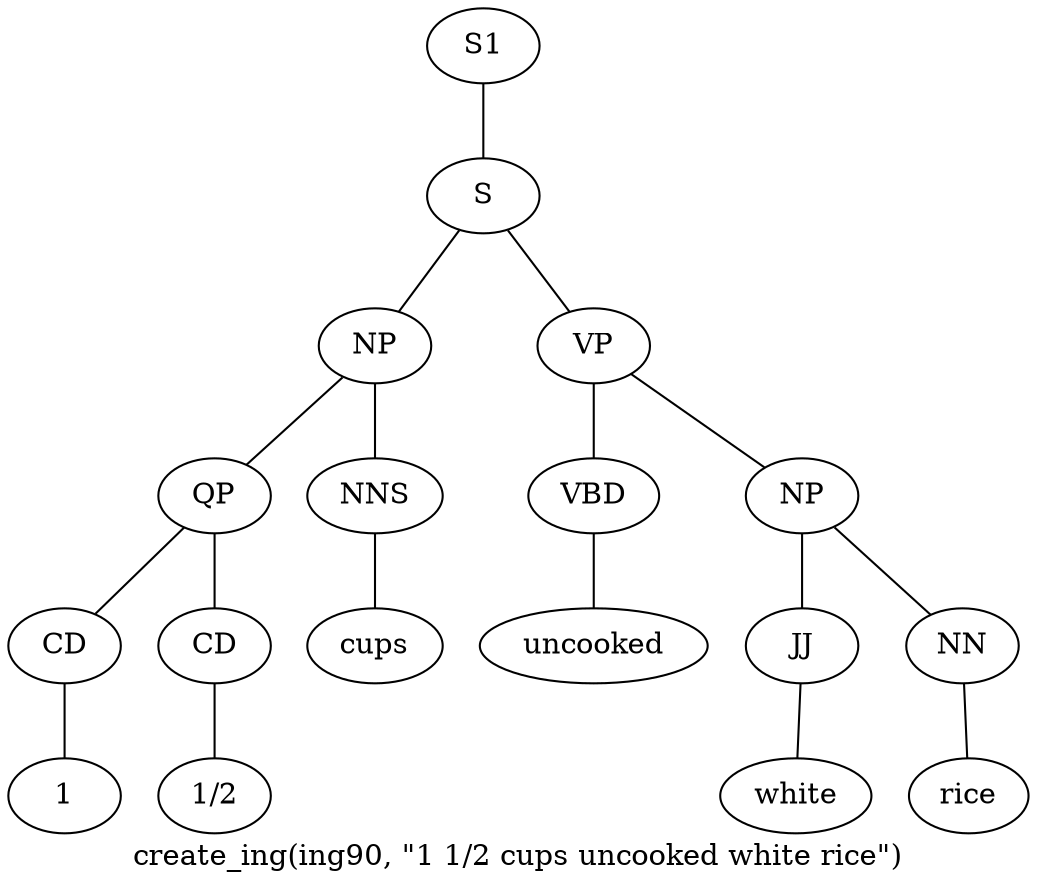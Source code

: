 graph SyntaxGraph {
	label = "create_ing(ing90, \"1 1/2 cups uncooked white rice\")";
	Node0 [label="S1"];
	Node1 [label="S"];
	Node2 [label="NP"];
	Node3 [label="QP"];
	Node4 [label="CD"];
	Node5 [label="1"];
	Node6 [label="CD"];
	Node7 [label="1/2"];
	Node8 [label="NNS"];
	Node9 [label="cups"];
	Node10 [label="VP"];
	Node11 [label="VBD"];
	Node12 [label="uncooked"];
	Node13 [label="NP"];
	Node14 [label="JJ"];
	Node15 [label="white"];
	Node16 [label="NN"];
	Node17 [label="rice"];

	Node0 -- Node1;
	Node1 -- Node2;
	Node1 -- Node10;
	Node2 -- Node3;
	Node2 -- Node8;
	Node3 -- Node4;
	Node3 -- Node6;
	Node4 -- Node5;
	Node6 -- Node7;
	Node8 -- Node9;
	Node10 -- Node11;
	Node10 -- Node13;
	Node11 -- Node12;
	Node13 -- Node14;
	Node13 -- Node16;
	Node14 -- Node15;
	Node16 -- Node17;
}